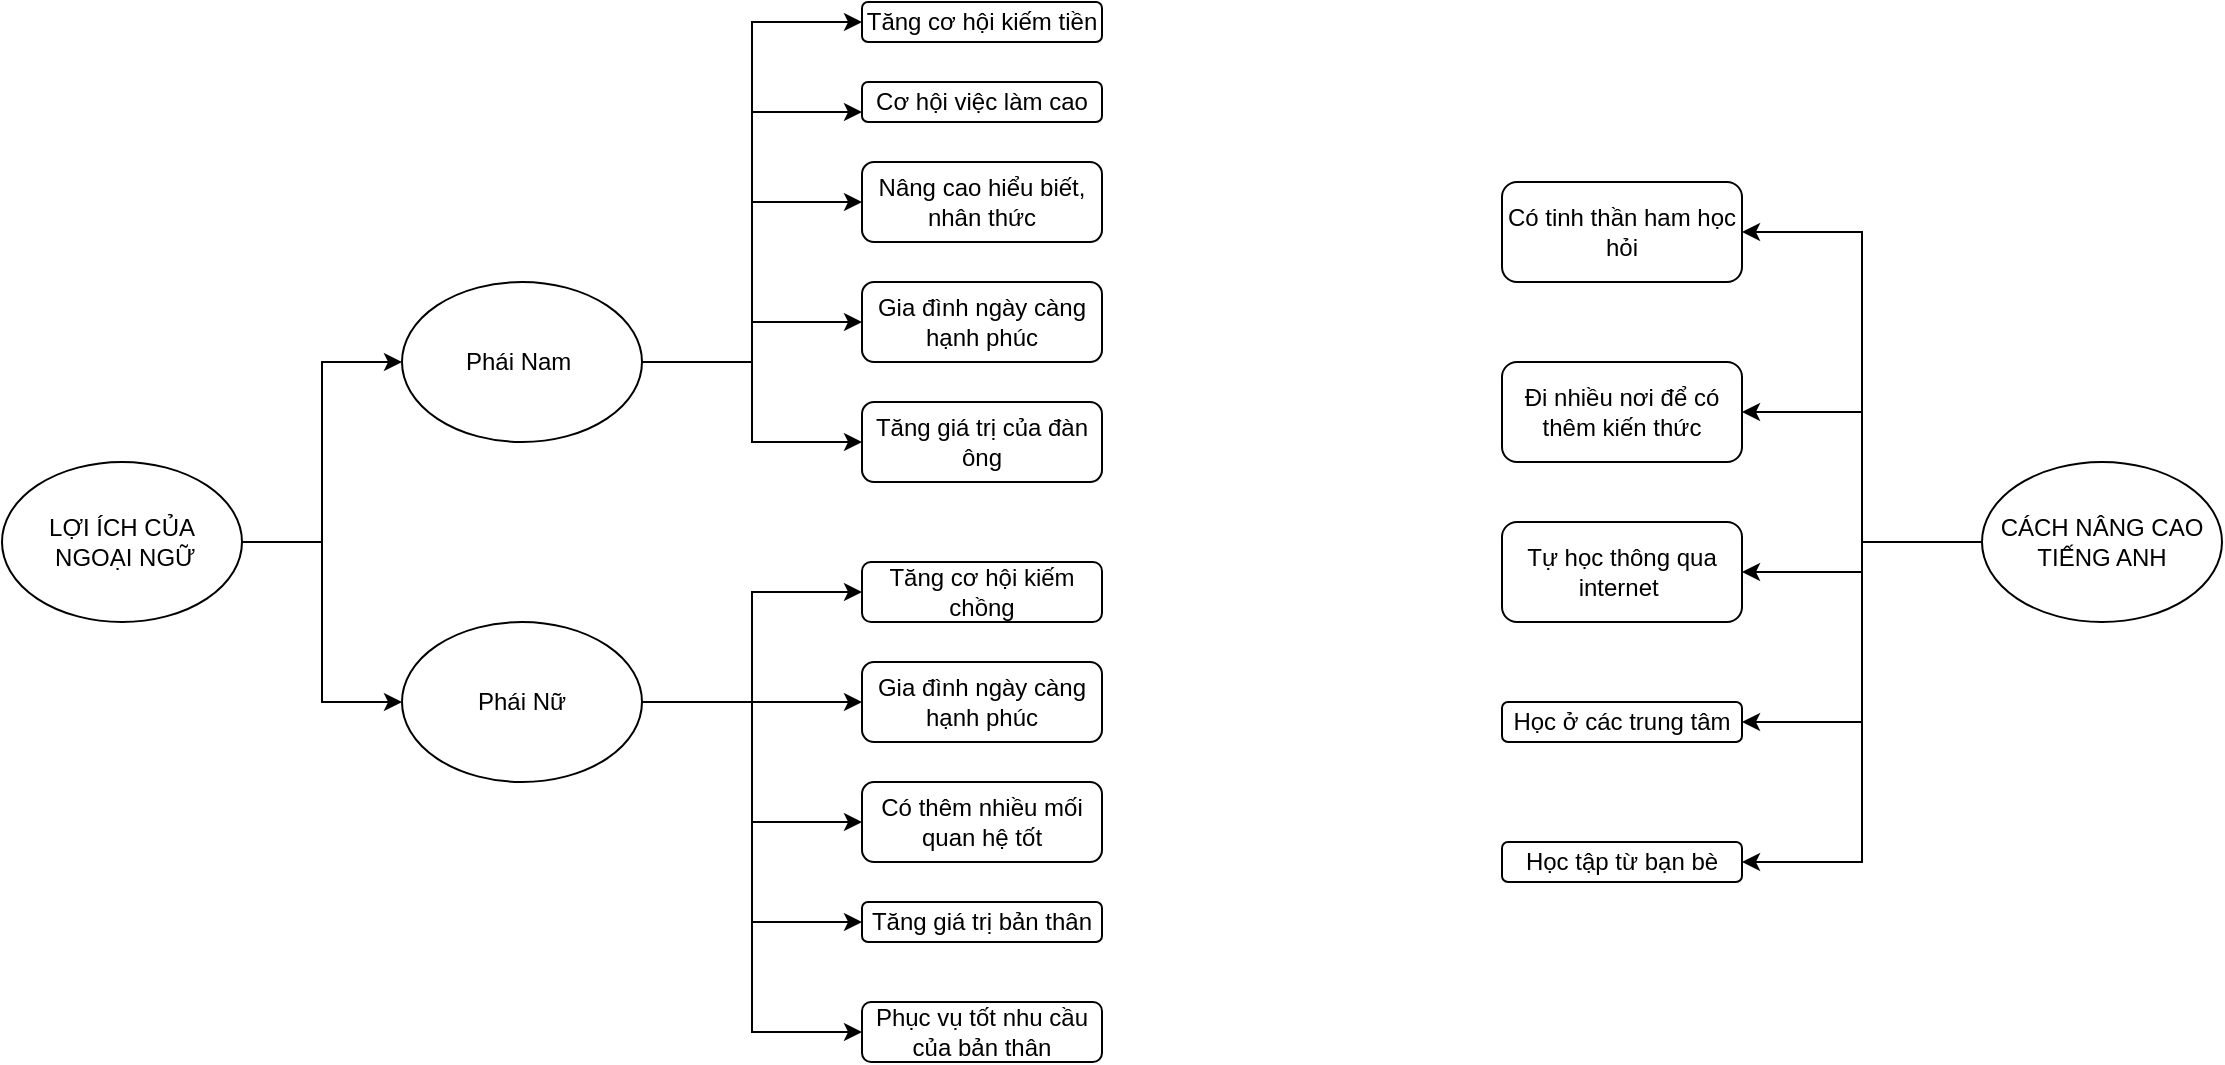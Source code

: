 <mxfile version="16.6.5" type="device"><diagram id="R2lEEEUBdFMjLlhIrx00" name="Page-1"><mxGraphModel dx="2007" dy="703" grid="1" gridSize="10" guides="1" tooltips="1" connect="1" arrows="1" fold="1" page="1" pageScale="1" pageWidth="850" pageHeight="1100" math="0" shadow="0" extFonts="Permanent Marker^https://fonts.googleapis.com/css?family=Permanent+Marker"><root><mxCell id="0"/><mxCell id="1" parent="0"/><mxCell id="GdSDZqhauMlP60XYi6_B-20" style="edgeStyle=orthogonalEdgeStyle;rounded=0;orthogonalLoop=1;jettySize=auto;html=1;entryX=0;entryY=0.5;entryDx=0;entryDy=0;" edge="1" parent="1" source="GdSDZqhauMlP60XYi6_B-1" target="GdSDZqhauMlP60XYi6_B-3"><mxGeometry relative="1" as="geometry"/></mxCell><mxCell id="GdSDZqhauMlP60XYi6_B-21" style="edgeStyle=orthogonalEdgeStyle;rounded=0;orthogonalLoop=1;jettySize=auto;html=1;" edge="1" parent="1" source="GdSDZqhauMlP60XYi6_B-1" target="GdSDZqhauMlP60XYi6_B-4"><mxGeometry relative="1" as="geometry"/></mxCell><mxCell id="GdSDZqhauMlP60XYi6_B-1" value="LỢI ÍCH CỦA&lt;br&gt;&amp;nbsp;NGOẠI NGỮ" style="ellipse;whiteSpace=wrap;html=1;" vertex="1" parent="1"><mxGeometry x="-220" y="290" width="120" height="80" as="geometry"/></mxCell><mxCell id="GdSDZqhauMlP60XYi6_B-24" style="edgeStyle=orthogonalEdgeStyle;rounded=0;orthogonalLoop=1;jettySize=auto;html=1;entryX=0;entryY=0.5;entryDx=0;entryDy=0;" edge="1" parent="1" source="GdSDZqhauMlP60XYi6_B-3" target="GdSDZqhauMlP60XYi6_B-6"><mxGeometry relative="1" as="geometry"/></mxCell><mxCell id="GdSDZqhauMlP60XYi6_B-25" style="edgeStyle=orthogonalEdgeStyle;rounded=0;orthogonalLoop=1;jettySize=auto;html=1;entryX=0;entryY=0.75;entryDx=0;entryDy=0;" edge="1" parent="1" source="GdSDZqhauMlP60XYi6_B-3" target="GdSDZqhauMlP60XYi6_B-8"><mxGeometry relative="1" as="geometry"/></mxCell><mxCell id="GdSDZqhauMlP60XYi6_B-26" style="edgeStyle=orthogonalEdgeStyle;rounded=0;orthogonalLoop=1;jettySize=auto;html=1;entryX=0;entryY=0.5;entryDx=0;entryDy=0;" edge="1" parent="1" source="GdSDZqhauMlP60XYi6_B-3" target="GdSDZqhauMlP60XYi6_B-9"><mxGeometry relative="1" as="geometry"/></mxCell><mxCell id="GdSDZqhauMlP60XYi6_B-27" style="edgeStyle=orthogonalEdgeStyle;rounded=0;orthogonalLoop=1;jettySize=auto;html=1;" edge="1" parent="1" source="GdSDZqhauMlP60XYi6_B-3" target="GdSDZqhauMlP60XYi6_B-10"><mxGeometry relative="1" as="geometry"/></mxCell><mxCell id="GdSDZqhauMlP60XYi6_B-28" style="edgeStyle=orthogonalEdgeStyle;rounded=0;orthogonalLoop=1;jettySize=auto;html=1;entryX=0;entryY=0.5;entryDx=0;entryDy=0;" edge="1" parent="1" source="GdSDZqhauMlP60XYi6_B-3" target="GdSDZqhauMlP60XYi6_B-11"><mxGeometry relative="1" as="geometry"/></mxCell><mxCell id="GdSDZqhauMlP60XYi6_B-3" value="Phái Nam&amp;nbsp;" style="ellipse;whiteSpace=wrap;html=1;" vertex="1" parent="1"><mxGeometry x="-20" y="200" width="120" height="80" as="geometry"/></mxCell><mxCell id="GdSDZqhauMlP60XYi6_B-29" style="edgeStyle=orthogonalEdgeStyle;rounded=0;orthogonalLoop=1;jettySize=auto;html=1;entryX=0;entryY=0.5;entryDx=0;entryDy=0;" edge="1" parent="1" source="GdSDZqhauMlP60XYi6_B-4" target="GdSDZqhauMlP60XYi6_B-12"><mxGeometry relative="1" as="geometry"/></mxCell><mxCell id="GdSDZqhauMlP60XYi6_B-30" style="edgeStyle=orthogonalEdgeStyle;rounded=0;orthogonalLoop=1;jettySize=auto;html=1;entryX=0;entryY=0.5;entryDx=0;entryDy=0;" edge="1" parent="1" source="GdSDZqhauMlP60XYi6_B-4" target="GdSDZqhauMlP60XYi6_B-13"><mxGeometry relative="1" as="geometry"/></mxCell><mxCell id="GdSDZqhauMlP60XYi6_B-31" style="edgeStyle=orthogonalEdgeStyle;rounded=0;orthogonalLoop=1;jettySize=auto;html=1;entryX=0;entryY=0.5;entryDx=0;entryDy=0;" edge="1" parent="1" source="GdSDZqhauMlP60XYi6_B-4" target="GdSDZqhauMlP60XYi6_B-14"><mxGeometry relative="1" as="geometry"/></mxCell><mxCell id="GdSDZqhauMlP60XYi6_B-32" style="edgeStyle=orthogonalEdgeStyle;rounded=0;orthogonalLoop=1;jettySize=auto;html=1;entryX=0;entryY=0.5;entryDx=0;entryDy=0;" edge="1" parent="1" source="GdSDZqhauMlP60XYi6_B-4" target="GdSDZqhauMlP60XYi6_B-15"><mxGeometry relative="1" as="geometry"/></mxCell><mxCell id="GdSDZqhauMlP60XYi6_B-33" style="edgeStyle=orthogonalEdgeStyle;rounded=0;orthogonalLoop=1;jettySize=auto;html=1;entryX=0;entryY=0.5;entryDx=0;entryDy=0;" edge="1" parent="1" source="GdSDZqhauMlP60XYi6_B-4" target="GdSDZqhauMlP60XYi6_B-16"><mxGeometry relative="1" as="geometry"/></mxCell><mxCell id="GdSDZqhauMlP60XYi6_B-4" value="Phái Nữ&lt;br&gt;" style="ellipse;whiteSpace=wrap;html=1;" vertex="1" parent="1"><mxGeometry x="-20" y="370" width="120" height="80" as="geometry"/></mxCell><mxCell id="GdSDZqhauMlP60XYi6_B-6" value="Tăng cơ hội kiếm tiền" style="rounded=1;whiteSpace=wrap;html=1;" vertex="1" parent="1"><mxGeometry x="210" y="60" width="120" height="20" as="geometry"/></mxCell><mxCell id="GdSDZqhauMlP60XYi6_B-8" value="Cơ hội việc làm cao" style="rounded=1;whiteSpace=wrap;html=1;" vertex="1" parent="1"><mxGeometry x="210" y="100" width="120" height="20" as="geometry"/></mxCell><mxCell id="GdSDZqhauMlP60XYi6_B-9" value="Nâng cao hiểu biết, nhân thức" style="rounded=1;whiteSpace=wrap;html=1;" vertex="1" parent="1"><mxGeometry x="210" y="140" width="120" height="40" as="geometry"/></mxCell><mxCell id="GdSDZqhauMlP60XYi6_B-10" value="Gia đình ngày càng hạnh phúc" style="rounded=1;whiteSpace=wrap;html=1;" vertex="1" parent="1"><mxGeometry x="210" y="200" width="120" height="40" as="geometry"/></mxCell><mxCell id="GdSDZqhauMlP60XYi6_B-11" value="Tăng giá trị của đàn ông" style="rounded=1;whiteSpace=wrap;html=1;" vertex="1" parent="1"><mxGeometry x="210" y="260" width="120" height="40" as="geometry"/></mxCell><mxCell id="GdSDZqhauMlP60XYi6_B-12" value="Tăng cơ hội kiếm chồng" style="rounded=1;whiteSpace=wrap;html=1;" vertex="1" parent="1"><mxGeometry x="210" y="340" width="120" height="30" as="geometry"/></mxCell><mxCell id="GdSDZqhauMlP60XYi6_B-13" value="Gia đình ngày càng hạnh phúc" style="rounded=1;whiteSpace=wrap;html=1;" vertex="1" parent="1"><mxGeometry x="210" y="390" width="120" height="40" as="geometry"/></mxCell><mxCell id="GdSDZqhauMlP60XYi6_B-14" value="Có thêm nhiều mối quan hệ tốt" style="rounded=1;whiteSpace=wrap;html=1;" vertex="1" parent="1"><mxGeometry x="210" y="450" width="120" height="40" as="geometry"/></mxCell><mxCell id="GdSDZqhauMlP60XYi6_B-15" value="Tăng giá trị bản thân" style="rounded=1;whiteSpace=wrap;html=1;" vertex="1" parent="1"><mxGeometry x="210" y="510" width="120" height="20" as="geometry"/></mxCell><mxCell id="GdSDZqhauMlP60XYi6_B-16" value="Phục vụ tốt nhu cầu của bản thân" style="rounded=1;whiteSpace=wrap;html=1;" vertex="1" parent="1"><mxGeometry x="210" y="560" width="120" height="30" as="geometry"/></mxCell><mxCell id="GdSDZqhauMlP60XYi6_B-40" style="edgeStyle=orthogonalEdgeStyle;rounded=0;orthogonalLoop=1;jettySize=auto;html=1;entryX=1;entryY=0.5;entryDx=0;entryDy=0;" edge="1" parent="1" source="GdSDZqhauMlP60XYi6_B-34" target="GdSDZqhauMlP60XYi6_B-35"><mxGeometry relative="1" as="geometry"/></mxCell><mxCell id="GdSDZqhauMlP60XYi6_B-41" style="edgeStyle=orthogonalEdgeStyle;rounded=0;orthogonalLoop=1;jettySize=auto;html=1;entryX=1;entryY=0.5;entryDx=0;entryDy=0;" edge="1" parent="1" source="GdSDZqhauMlP60XYi6_B-34" target="GdSDZqhauMlP60XYi6_B-36"><mxGeometry relative="1" as="geometry"/></mxCell><mxCell id="GdSDZqhauMlP60XYi6_B-42" style="edgeStyle=orthogonalEdgeStyle;rounded=0;orthogonalLoop=1;jettySize=auto;html=1;entryX=1;entryY=0.5;entryDx=0;entryDy=0;" edge="1" parent="1" source="GdSDZqhauMlP60XYi6_B-34" target="GdSDZqhauMlP60XYi6_B-37"><mxGeometry relative="1" as="geometry"/></mxCell><mxCell id="GdSDZqhauMlP60XYi6_B-43" style="edgeStyle=orthogonalEdgeStyle;rounded=0;orthogonalLoop=1;jettySize=auto;html=1;entryX=1;entryY=0.5;entryDx=0;entryDy=0;" edge="1" parent="1" source="GdSDZqhauMlP60XYi6_B-34" target="GdSDZqhauMlP60XYi6_B-38"><mxGeometry relative="1" as="geometry"/></mxCell><mxCell id="GdSDZqhauMlP60XYi6_B-44" style="edgeStyle=orthogonalEdgeStyle;rounded=0;orthogonalLoop=1;jettySize=auto;html=1;entryX=1;entryY=0.5;entryDx=0;entryDy=0;" edge="1" parent="1" source="GdSDZqhauMlP60XYi6_B-34" target="GdSDZqhauMlP60XYi6_B-39"><mxGeometry relative="1" as="geometry"/></mxCell><mxCell id="GdSDZqhauMlP60XYi6_B-34" value="CÁCH NÂNG CAO TIẾNG ANH&lt;br&gt;" style="ellipse;whiteSpace=wrap;html=1;" vertex="1" parent="1"><mxGeometry x="770" y="290" width="120" height="80" as="geometry"/></mxCell><mxCell id="GdSDZqhauMlP60XYi6_B-35" value="Có tinh thần ham học hỏi" style="rounded=1;whiteSpace=wrap;html=1;" vertex="1" parent="1"><mxGeometry x="530" y="150" width="120" height="50" as="geometry"/></mxCell><mxCell id="GdSDZqhauMlP60XYi6_B-36" value="Đi nhiều nơi để có thêm kiến thức" style="rounded=1;whiteSpace=wrap;html=1;" vertex="1" parent="1"><mxGeometry x="530" y="240" width="120" height="50" as="geometry"/></mxCell><mxCell id="GdSDZqhauMlP60XYi6_B-37" value="Tự học thông qua internet&amp;nbsp;" style="rounded=1;whiteSpace=wrap;html=1;" vertex="1" parent="1"><mxGeometry x="530" y="320" width="120" height="50" as="geometry"/></mxCell><mxCell id="GdSDZqhauMlP60XYi6_B-38" value="Học ở các trung tâm" style="rounded=1;whiteSpace=wrap;html=1;" vertex="1" parent="1"><mxGeometry x="530" y="410" width="120" height="20" as="geometry"/></mxCell><mxCell id="GdSDZqhauMlP60XYi6_B-39" value="Học tập từ bạn bè" style="rounded=1;whiteSpace=wrap;html=1;" vertex="1" parent="1"><mxGeometry x="530" y="480" width="120" height="20" as="geometry"/></mxCell></root></mxGraphModel></diagram></mxfile>